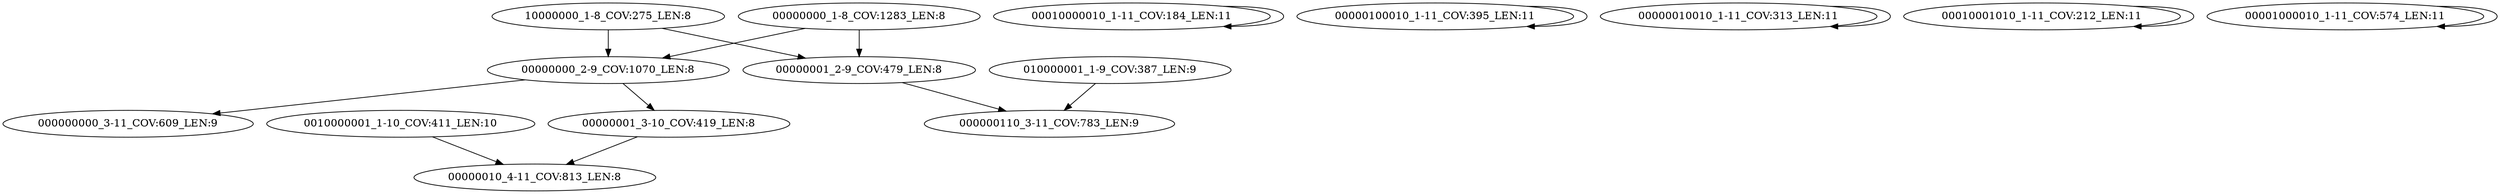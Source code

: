 digraph G {
    "10000000_1-8_COV:275_LEN:8" -> "00000000_2-9_COV:1070_LEN:8";
    "10000000_1-8_COV:275_LEN:8" -> "00000001_2-9_COV:479_LEN:8";
    "00000001_3-10_COV:419_LEN:8" -> "00000010_4-11_COV:813_LEN:8";
    "00000000_2-9_COV:1070_LEN:8" -> "00000001_3-10_COV:419_LEN:8";
    "00000000_2-9_COV:1070_LEN:8" -> "000000000_3-11_COV:609_LEN:9";
    "00010000010_1-11_COV:184_LEN:11" -> "00010000010_1-11_COV:184_LEN:11";
    "010000001_1-9_COV:387_LEN:9" -> "000000110_3-11_COV:783_LEN:9";
    "0010000001_1-10_COV:411_LEN:10" -> "00000010_4-11_COV:813_LEN:8";
    "00000000_1-8_COV:1283_LEN:8" -> "00000000_2-9_COV:1070_LEN:8";
    "00000000_1-8_COV:1283_LEN:8" -> "00000001_2-9_COV:479_LEN:8";
    "00000100010_1-11_COV:395_LEN:11" -> "00000100010_1-11_COV:395_LEN:11";
    "00000001_2-9_COV:479_LEN:8" -> "000000110_3-11_COV:783_LEN:9";
    "00000010010_1-11_COV:313_LEN:11" -> "00000010010_1-11_COV:313_LEN:11";
    "00010001010_1-11_COV:212_LEN:11" -> "00010001010_1-11_COV:212_LEN:11";
    "00001000010_1-11_COV:574_LEN:11" -> "00001000010_1-11_COV:574_LEN:11";
}

